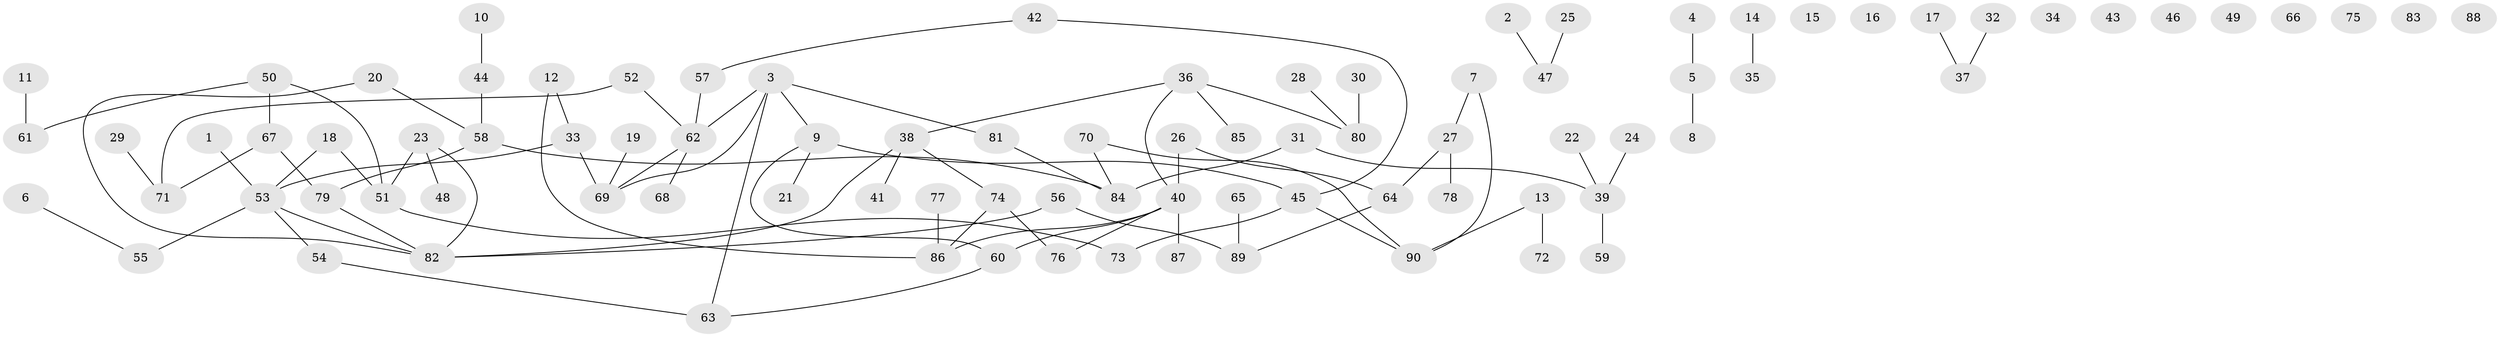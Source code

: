 // coarse degree distribution, {4: 0.34782608695652173, 2: 0.21739130434782608, 1: 0.17391304347826086, 5: 0.043478260869565216, 3: 0.17391304347826086, 7: 0.043478260869565216}
// Generated by graph-tools (version 1.1) at 2025/35/03/04/25 23:35:51]
// undirected, 90 vertices, 92 edges
graph export_dot {
  node [color=gray90,style=filled];
  1;
  2;
  3;
  4;
  5;
  6;
  7;
  8;
  9;
  10;
  11;
  12;
  13;
  14;
  15;
  16;
  17;
  18;
  19;
  20;
  21;
  22;
  23;
  24;
  25;
  26;
  27;
  28;
  29;
  30;
  31;
  32;
  33;
  34;
  35;
  36;
  37;
  38;
  39;
  40;
  41;
  42;
  43;
  44;
  45;
  46;
  47;
  48;
  49;
  50;
  51;
  52;
  53;
  54;
  55;
  56;
  57;
  58;
  59;
  60;
  61;
  62;
  63;
  64;
  65;
  66;
  67;
  68;
  69;
  70;
  71;
  72;
  73;
  74;
  75;
  76;
  77;
  78;
  79;
  80;
  81;
  82;
  83;
  84;
  85;
  86;
  87;
  88;
  89;
  90;
  1 -- 53;
  2 -- 47;
  3 -- 9;
  3 -- 62;
  3 -- 63;
  3 -- 69;
  3 -- 81;
  4 -- 5;
  5 -- 8;
  6 -- 55;
  7 -- 27;
  7 -- 90;
  9 -- 21;
  9 -- 45;
  9 -- 60;
  10 -- 44;
  11 -- 61;
  12 -- 33;
  12 -- 86;
  13 -- 72;
  13 -- 90;
  14 -- 35;
  17 -- 37;
  18 -- 51;
  18 -- 53;
  19 -- 69;
  20 -- 58;
  20 -- 82;
  22 -- 39;
  23 -- 48;
  23 -- 51;
  23 -- 82;
  24 -- 39;
  25 -- 47;
  26 -- 40;
  26 -- 64;
  27 -- 64;
  27 -- 78;
  28 -- 80;
  29 -- 71;
  30 -- 80;
  31 -- 39;
  31 -- 84;
  32 -- 37;
  33 -- 53;
  33 -- 69;
  36 -- 38;
  36 -- 40;
  36 -- 80;
  36 -- 85;
  38 -- 41;
  38 -- 74;
  38 -- 82;
  39 -- 59;
  40 -- 60;
  40 -- 76;
  40 -- 86;
  40 -- 87;
  42 -- 45;
  42 -- 57;
  44 -- 58;
  45 -- 73;
  45 -- 90;
  50 -- 51;
  50 -- 61;
  50 -- 67;
  51 -- 73;
  52 -- 62;
  52 -- 71;
  53 -- 54;
  53 -- 55;
  53 -- 82;
  54 -- 63;
  56 -- 82;
  56 -- 89;
  57 -- 62;
  58 -- 79;
  58 -- 84;
  60 -- 63;
  62 -- 68;
  62 -- 69;
  64 -- 89;
  65 -- 89;
  67 -- 71;
  67 -- 79;
  70 -- 84;
  70 -- 90;
  74 -- 76;
  74 -- 86;
  77 -- 86;
  79 -- 82;
  81 -- 84;
}
